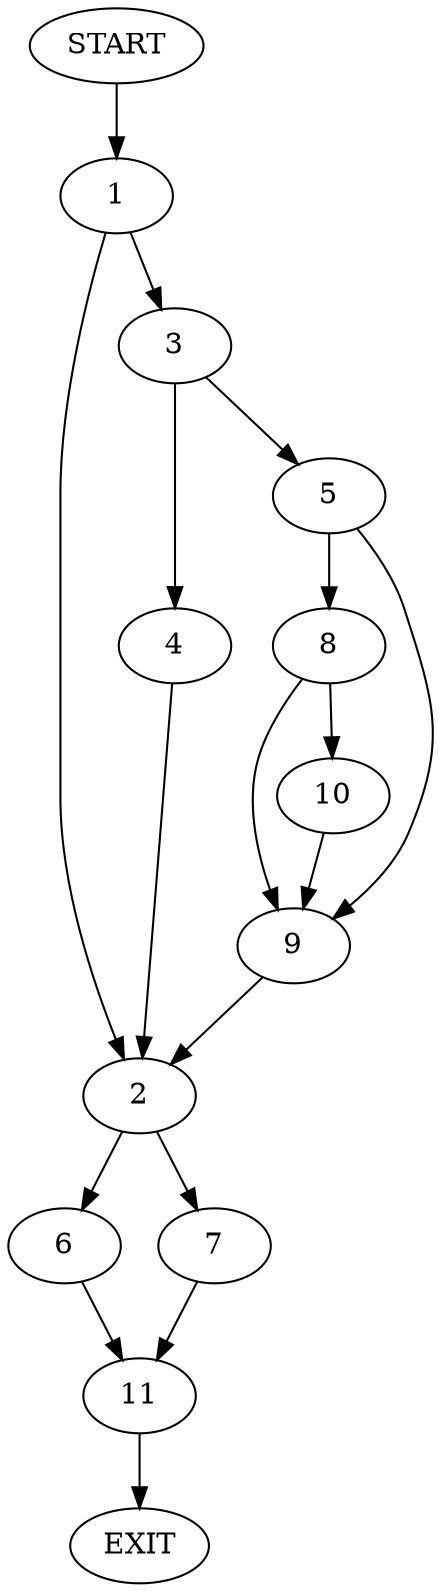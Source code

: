 digraph {
0 [label="START"]
12 [label="EXIT"]
0 -> 1
1 -> 2
1 -> 3
3 -> 4
3 -> 5
2 -> 6
2 -> 7
4 -> 2
5 -> 8
5 -> 9
9 -> 2
8 -> 10
8 -> 9
10 -> 9
6 -> 11
7 -> 11
11 -> 12
}
